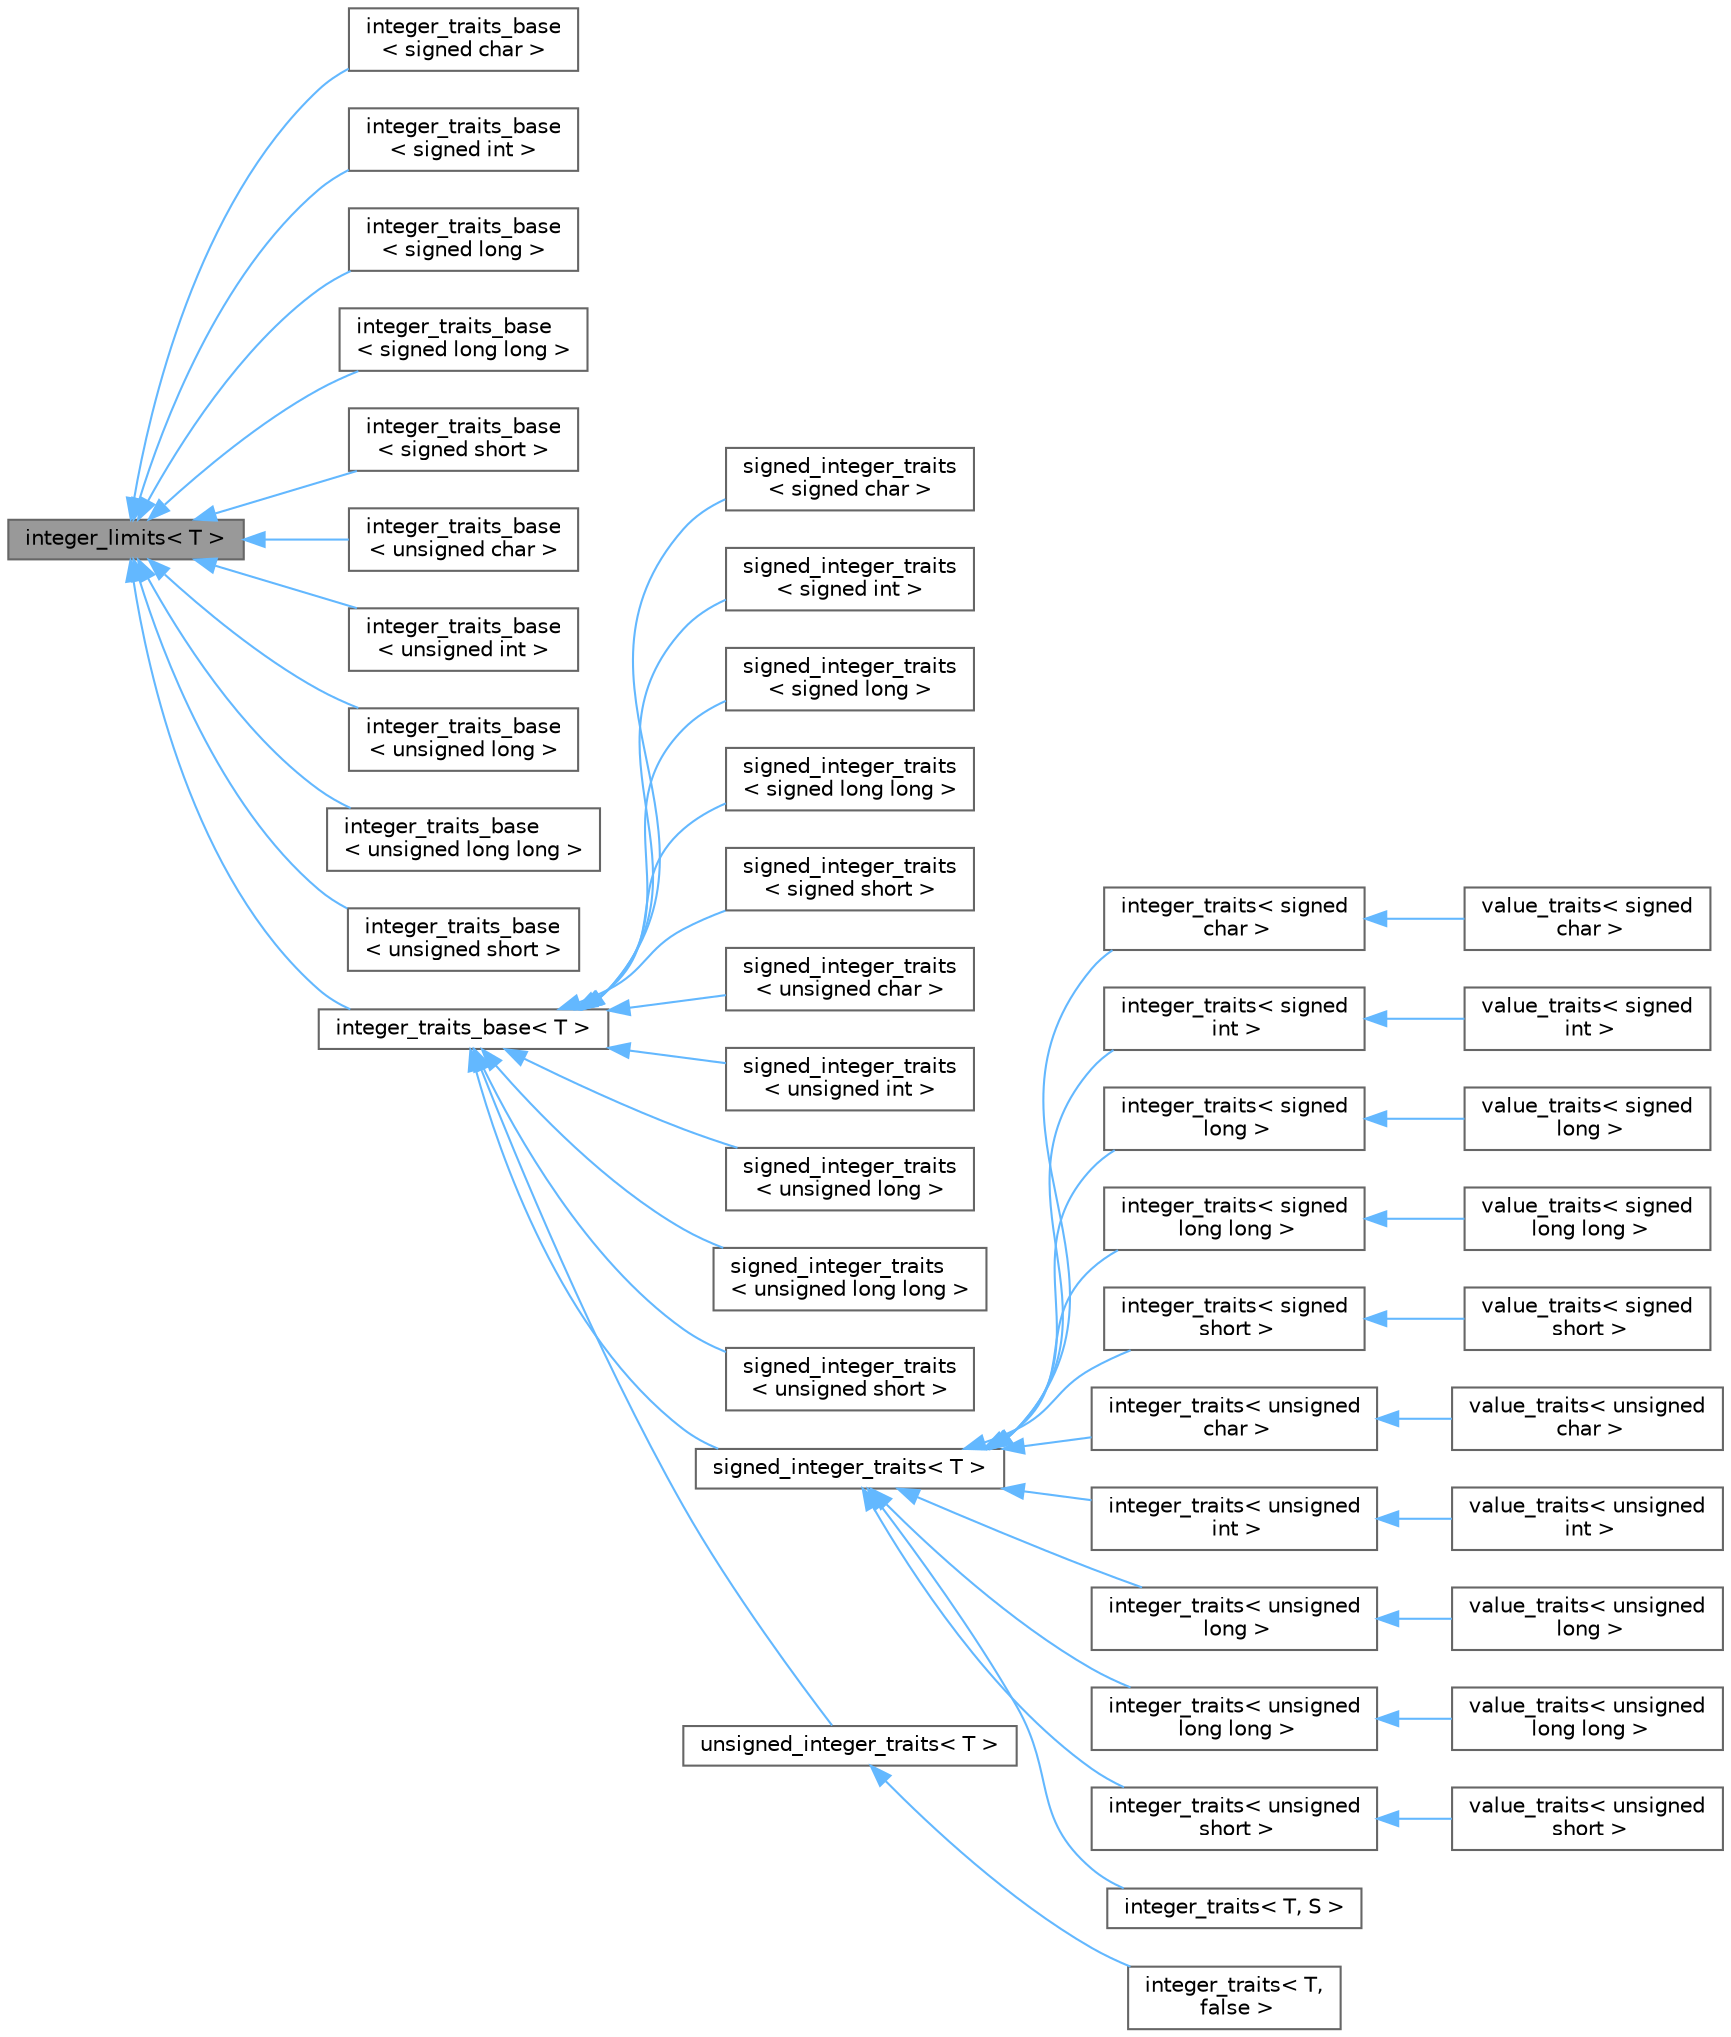 digraph "integer_limits&lt; T &gt;"
{
 // LATEX_PDF_SIZE
  bgcolor="transparent";
  edge [fontname=Helvetica,fontsize=10,labelfontname=Helvetica,labelfontsize=10];
  node [fontname=Helvetica,fontsize=10,shape=box,height=0.2,width=0.4];
  rankdir="LR";
  Node1 [id="Node000001",label="integer_limits\< T \>",height=0.2,width=0.4,color="gray40", fillcolor="grey60", style="filled", fontcolor="black",tooltip=" "];
  Node1 -> Node2 [id="edge1_Node000001_Node000002",dir="back",color="steelblue1",style="solid",tooltip=" "];
  Node2 [id="Node000002",label="integer_traits_base\l\< signed char \>",height=0.2,width=0.4,color="gray40", fillcolor="white", style="filled",URL="$structinteger__traits__base.html",tooltip=" "];
  Node1 -> Node3 [id="edge2_Node000001_Node000003",dir="back",color="steelblue1",style="solid",tooltip=" "];
  Node3 [id="Node000003",label="integer_traits_base\l\< signed int \>",height=0.2,width=0.4,color="gray40", fillcolor="white", style="filled",URL="$structinteger__traits__base.html",tooltip=" "];
  Node1 -> Node4 [id="edge3_Node000001_Node000004",dir="back",color="steelblue1",style="solid",tooltip=" "];
  Node4 [id="Node000004",label="integer_traits_base\l\< signed long \>",height=0.2,width=0.4,color="gray40", fillcolor="white", style="filled",URL="$structinteger__traits__base.html",tooltip=" "];
  Node1 -> Node5 [id="edge4_Node000001_Node000005",dir="back",color="steelblue1",style="solid",tooltip=" "];
  Node5 [id="Node000005",label="integer_traits_base\l\< signed long long \>",height=0.2,width=0.4,color="gray40", fillcolor="white", style="filled",URL="$structinteger__traits__base.html",tooltip=" "];
  Node1 -> Node6 [id="edge5_Node000001_Node000006",dir="back",color="steelblue1",style="solid",tooltip=" "];
  Node6 [id="Node000006",label="integer_traits_base\l\< signed short \>",height=0.2,width=0.4,color="gray40", fillcolor="white", style="filled",URL="$structinteger__traits__base.html",tooltip=" "];
  Node1 -> Node7 [id="edge6_Node000001_Node000007",dir="back",color="steelblue1",style="solid",tooltip=" "];
  Node7 [id="Node000007",label="integer_traits_base\l\< unsigned char \>",height=0.2,width=0.4,color="gray40", fillcolor="white", style="filled",URL="$structinteger__traits__base.html",tooltip=" "];
  Node1 -> Node8 [id="edge7_Node000001_Node000008",dir="back",color="steelblue1",style="solid",tooltip=" "];
  Node8 [id="Node000008",label="integer_traits_base\l\< unsigned int \>",height=0.2,width=0.4,color="gray40", fillcolor="white", style="filled",URL="$structinteger__traits__base.html",tooltip=" "];
  Node1 -> Node9 [id="edge8_Node000001_Node000009",dir="back",color="steelblue1",style="solid",tooltip=" "];
  Node9 [id="Node000009",label="integer_traits_base\l\< unsigned long \>",height=0.2,width=0.4,color="gray40", fillcolor="white", style="filled",URL="$structinteger__traits__base.html",tooltip=" "];
  Node1 -> Node10 [id="edge9_Node000001_Node000010",dir="back",color="steelblue1",style="solid",tooltip=" "];
  Node10 [id="Node000010",label="integer_traits_base\l\< unsigned long long \>",height=0.2,width=0.4,color="gray40", fillcolor="white", style="filled",URL="$structinteger__traits__base.html",tooltip=" "];
  Node1 -> Node11 [id="edge10_Node000001_Node000011",dir="back",color="steelblue1",style="solid",tooltip=" "];
  Node11 [id="Node000011",label="integer_traits_base\l\< unsigned short \>",height=0.2,width=0.4,color="gray40", fillcolor="white", style="filled",URL="$structinteger__traits__base.html",tooltip=" "];
  Node1 -> Node12 [id="edge11_Node000001_Node000012",dir="back",color="steelblue1",style="solid",tooltip=" "];
  Node12 [id="Node000012",label="integer_traits_base\< T \>",height=0.2,width=0.4,color="gray40", fillcolor="white", style="filled",URL="$structinteger__traits__base.html",tooltip=" "];
  Node12 -> Node13 [id="edge12_Node000012_Node000013",dir="back",color="steelblue1",style="solid",tooltip=" "];
  Node13 [id="Node000013",label="signed_integer_traits\l\< signed char \>",height=0.2,width=0.4,color="gray40", fillcolor="white", style="filled",URL="$structsigned__integer__traits.html",tooltip=" "];
  Node12 -> Node14 [id="edge13_Node000012_Node000014",dir="back",color="steelblue1",style="solid",tooltip=" "];
  Node14 [id="Node000014",label="signed_integer_traits\l\< signed int \>",height=0.2,width=0.4,color="gray40", fillcolor="white", style="filled",URL="$structsigned__integer__traits.html",tooltip=" "];
  Node12 -> Node15 [id="edge14_Node000012_Node000015",dir="back",color="steelblue1",style="solid",tooltip=" "];
  Node15 [id="Node000015",label="signed_integer_traits\l\< signed long \>",height=0.2,width=0.4,color="gray40", fillcolor="white", style="filled",URL="$structsigned__integer__traits.html",tooltip=" "];
  Node12 -> Node16 [id="edge15_Node000012_Node000016",dir="back",color="steelblue1",style="solid",tooltip=" "];
  Node16 [id="Node000016",label="signed_integer_traits\l\< signed long long \>",height=0.2,width=0.4,color="gray40", fillcolor="white", style="filled",URL="$structsigned__integer__traits.html",tooltip=" "];
  Node12 -> Node17 [id="edge16_Node000012_Node000017",dir="back",color="steelblue1",style="solid",tooltip=" "];
  Node17 [id="Node000017",label="signed_integer_traits\l\< signed short \>",height=0.2,width=0.4,color="gray40", fillcolor="white", style="filled",URL="$structsigned__integer__traits.html",tooltip=" "];
  Node12 -> Node18 [id="edge17_Node000012_Node000018",dir="back",color="steelblue1",style="solid",tooltip=" "];
  Node18 [id="Node000018",label="signed_integer_traits\l\< unsigned char \>",height=0.2,width=0.4,color="gray40", fillcolor="white", style="filled",URL="$structsigned__integer__traits.html",tooltip=" "];
  Node12 -> Node19 [id="edge18_Node000012_Node000019",dir="back",color="steelblue1",style="solid",tooltip=" "];
  Node19 [id="Node000019",label="signed_integer_traits\l\< unsigned int \>",height=0.2,width=0.4,color="gray40", fillcolor="white", style="filled",URL="$structsigned__integer__traits.html",tooltip=" "];
  Node12 -> Node20 [id="edge19_Node000012_Node000020",dir="back",color="steelblue1",style="solid",tooltip=" "];
  Node20 [id="Node000020",label="signed_integer_traits\l\< unsigned long \>",height=0.2,width=0.4,color="gray40", fillcolor="white", style="filled",URL="$structsigned__integer__traits.html",tooltip=" "];
  Node12 -> Node21 [id="edge20_Node000012_Node000021",dir="back",color="steelblue1",style="solid",tooltip=" "];
  Node21 [id="Node000021",label="signed_integer_traits\l\< unsigned long long \>",height=0.2,width=0.4,color="gray40", fillcolor="white", style="filled",URL="$structsigned__integer__traits.html",tooltip=" "];
  Node12 -> Node22 [id="edge21_Node000012_Node000022",dir="back",color="steelblue1",style="solid",tooltip=" "];
  Node22 [id="Node000022",label="signed_integer_traits\l\< unsigned short \>",height=0.2,width=0.4,color="gray40", fillcolor="white", style="filled",URL="$structsigned__integer__traits.html",tooltip=" "];
  Node12 -> Node23 [id="edge22_Node000012_Node000023",dir="back",color="steelblue1",style="solid",tooltip=" "];
  Node23 [id="Node000023",label="signed_integer_traits\< T \>",height=0.2,width=0.4,color="gray40", fillcolor="white", style="filled",URL="$structsigned__integer__traits.html",tooltip=" "];
  Node23 -> Node24 [id="edge23_Node000023_Node000024",dir="back",color="steelblue1",style="solid",tooltip=" "];
  Node24 [id="Node000024",label="integer_traits\< signed\l char \>",height=0.2,width=0.4,color="gray40", fillcolor="white", style="filled",URL="$structinteger__traits.html",tooltip=" "];
  Node24 -> Node25 [id="edge24_Node000024_Node000025",dir="back",color="steelblue1",style="solid",tooltip=" "];
  Node25 [id="Node000025",label="value_traits\< signed\l char \>",height=0.2,width=0.4,color="gray40", fillcolor="white", style="filled",URL="$structvalue__traits_3_01signed_01char_01_4.html",tooltip=" "];
  Node23 -> Node26 [id="edge25_Node000023_Node000026",dir="back",color="steelblue1",style="solid",tooltip=" "];
  Node26 [id="Node000026",label="integer_traits\< signed\l int \>",height=0.2,width=0.4,color="gray40", fillcolor="white", style="filled",URL="$structinteger__traits.html",tooltip=" "];
  Node26 -> Node27 [id="edge26_Node000026_Node000027",dir="back",color="steelblue1",style="solid",tooltip=" "];
  Node27 [id="Node000027",label="value_traits\< signed\l int \>",height=0.2,width=0.4,color="gray40", fillcolor="white", style="filled",URL="$structvalue__traits_3_01signed_01int_01_4.html",tooltip=" "];
  Node23 -> Node28 [id="edge27_Node000023_Node000028",dir="back",color="steelblue1",style="solid",tooltip=" "];
  Node28 [id="Node000028",label="integer_traits\< signed\l long \>",height=0.2,width=0.4,color="gray40", fillcolor="white", style="filled",URL="$structinteger__traits.html",tooltip=" "];
  Node28 -> Node29 [id="edge28_Node000028_Node000029",dir="back",color="steelblue1",style="solid",tooltip=" "];
  Node29 [id="Node000029",label="value_traits\< signed\l long \>",height=0.2,width=0.4,color="gray40", fillcolor="white", style="filled",URL="$structvalue__traits_3_01signed_01long_01_4.html",tooltip=" "];
  Node23 -> Node30 [id="edge29_Node000023_Node000030",dir="back",color="steelblue1",style="solid",tooltip=" "];
  Node30 [id="Node000030",label="integer_traits\< signed\l long long \>",height=0.2,width=0.4,color="gray40", fillcolor="white", style="filled",URL="$structinteger__traits.html",tooltip=" "];
  Node30 -> Node31 [id="edge30_Node000030_Node000031",dir="back",color="steelblue1",style="solid",tooltip=" "];
  Node31 [id="Node000031",label="value_traits\< signed\l long long \>",height=0.2,width=0.4,color="gray40", fillcolor="white", style="filled",URL="$structvalue__traits_3_01signed_01long_01long_01_4.html",tooltip=" "];
  Node23 -> Node32 [id="edge31_Node000023_Node000032",dir="back",color="steelblue1",style="solid",tooltip=" "];
  Node32 [id="Node000032",label="integer_traits\< signed\l short \>",height=0.2,width=0.4,color="gray40", fillcolor="white", style="filled",URL="$structinteger__traits.html",tooltip=" "];
  Node32 -> Node33 [id="edge32_Node000032_Node000033",dir="back",color="steelblue1",style="solid",tooltip=" "];
  Node33 [id="Node000033",label="value_traits\< signed\l short \>",height=0.2,width=0.4,color="gray40", fillcolor="white", style="filled",URL="$structvalue__traits_3_01signed_01short_01_4.html",tooltip=" "];
  Node23 -> Node34 [id="edge33_Node000023_Node000034",dir="back",color="steelblue1",style="solid",tooltip=" "];
  Node34 [id="Node000034",label="integer_traits\< unsigned\l char \>",height=0.2,width=0.4,color="gray40", fillcolor="white", style="filled",URL="$structinteger__traits.html",tooltip=" "];
  Node34 -> Node35 [id="edge34_Node000034_Node000035",dir="back",color="steelblue1",style="solid",tooltip=" "];
  Node35 [id="Node000035",label="value_traits\< unsigned\l char \>",height=0.2,width=0.4,color="gray40", fillcolor="white", style="filled",URL="$structvalue__traits_3_01unsigned_01char_01_4.html",tooltip=" "];
  Node23 -> Node36 [id="edge35_Node000023_Node000036",dir="back",color="steelblue1",style="solid",tooltip=" "];
  Node36 [id="Node000036",label="integer_traits\< unsigned\l int \>",height=0.2,width=0.4,color="gray40", fillcolor="white", style="filled",URL="$structinteger__traits.html",tooltip=" "];
  Node36 -> Node37 [id="edge36_Node000036_Node000037",dir="back",color="steelblue1",style="solid",tooltip=" "];
  Node37 [id="Node000037",label="value_traits\< unsigned\l int \>",height=0.2,width=0.4,color="gray40", fillcolor="white", style="filled",URL="$structvalue__traits_3_01unsigned_01int_01_4.html",tooltip=" "];
  Node23 -> Node38 [id="edge37_Node000023_Node000038",dir="back",color="steelblue1",style="solid",tooltip=" "];
  Node38 [id="Node000038",label="integer_traits\< unsigned\l long \>",height=0.2,width=0.4,color="gray40", fillcolor="white", style="filled",URL="$structinteger__traits.html",tooltip=" "];
  Node38 -> Node39 [id="edge38_Node000038_Node000039",dir="back",color="steelblue1",style="solid",tooltip=" "];
  Node39 [id="Node000039",label="value_traits\< unsigned\l long \>",height=0.2,width=0.4,color="gray40", fillcolor="white", style="filled",URL="$structvalue__traits_3_01unsigned_01long_01_4.html",tooltip=" "];
  Node23 -> Node40 [id="edge39_Node000023_Node000040",dir="back",color="steelblue1",style="solid",tooltip=" "];
  Node40 [id="Node000040",label="integer_traits\< unsigned\l long long \>",height=0.2,width=0.4,color="gray40", fillcolor="white", style="filled",URL="$structinteger__traits.html",tooltip=" "];
  Node40 -> Node41 [id="edge40_Node000040_Node000041",dir="back",color="steelblue1",style="solid",tooltip=" "];
  Node41 [id="Node000041",label="value_traits\< unsigned\l long long \>",height=0.2,width=0.4,color="gray40", fillcolor="white", style="filled",URL="$structvalue__traits_3_01unsigned_01long_01long_01_4.html",tooltip=" "];
  Node23 -> Node42 [id="edge41_Node000023_Node000042",dir="back",color="steelblue1",style="solid",tooltip=" "];
  Node42 [id="Node000042",label="integer_traits\< unsigned\l short \>",height=0.2,width=0.4,color="gray40", fillcolor="white", style="filled",URL="$structinteger__traits.html",tooltip=" "];
  Node42 -> Node43 [id="edge42_Node000042_Node000043",dir="back",color="steelblue1",style="solid",tooltip=" "];
  Node43 [id="Node000043",label="value_traits\< unsigned\l short \>",height=0.2,width=0.4,color="gray40", fillcolor="white", style="filled",URL="$structvalue__traits_3_01unsigned_01short_01_4.html",tooltip=" "];
  Node23 -> Node44 [id="edge43_Node000023_Node000044",dir="back",color="steelblue1",style="solid",tooltip=" "];
  Node44 [id="Node000044",label="integer_traits\< T, S \>",height=0.2,width=0.4,color="gray40", fillcolor="white", style="filled",URL="$structinteger__traits.html",tooltip=" "];
  Node12 -> Node45 [id="edge44_Node000012_Node000045",dir="back",color="steelblue1",style="solid",tooltip=" "];
  Node45 [id="Node000045",label="unsigned_integer_traits\< T \>",height=0.2,width=0.4,color="gray40", fillcolor="white", style="filled",URL="$structunsigned__integer__traits.html",tooltip=" "];
  Node45 -> Node46 [id="edge45_Node000045_Node000046",dir="back",color="steelblue1",style="solid",tooltip=" "];
  Node46 [id="Node000046",label="integer_traits\< T,\l false \>",height=0.2,width=0.4,color="gray40", fillcolor="white", style="filled",URL="$structinteger__traits_3_01_t_00_01false_01_4.html",tooltip=" "];
}
